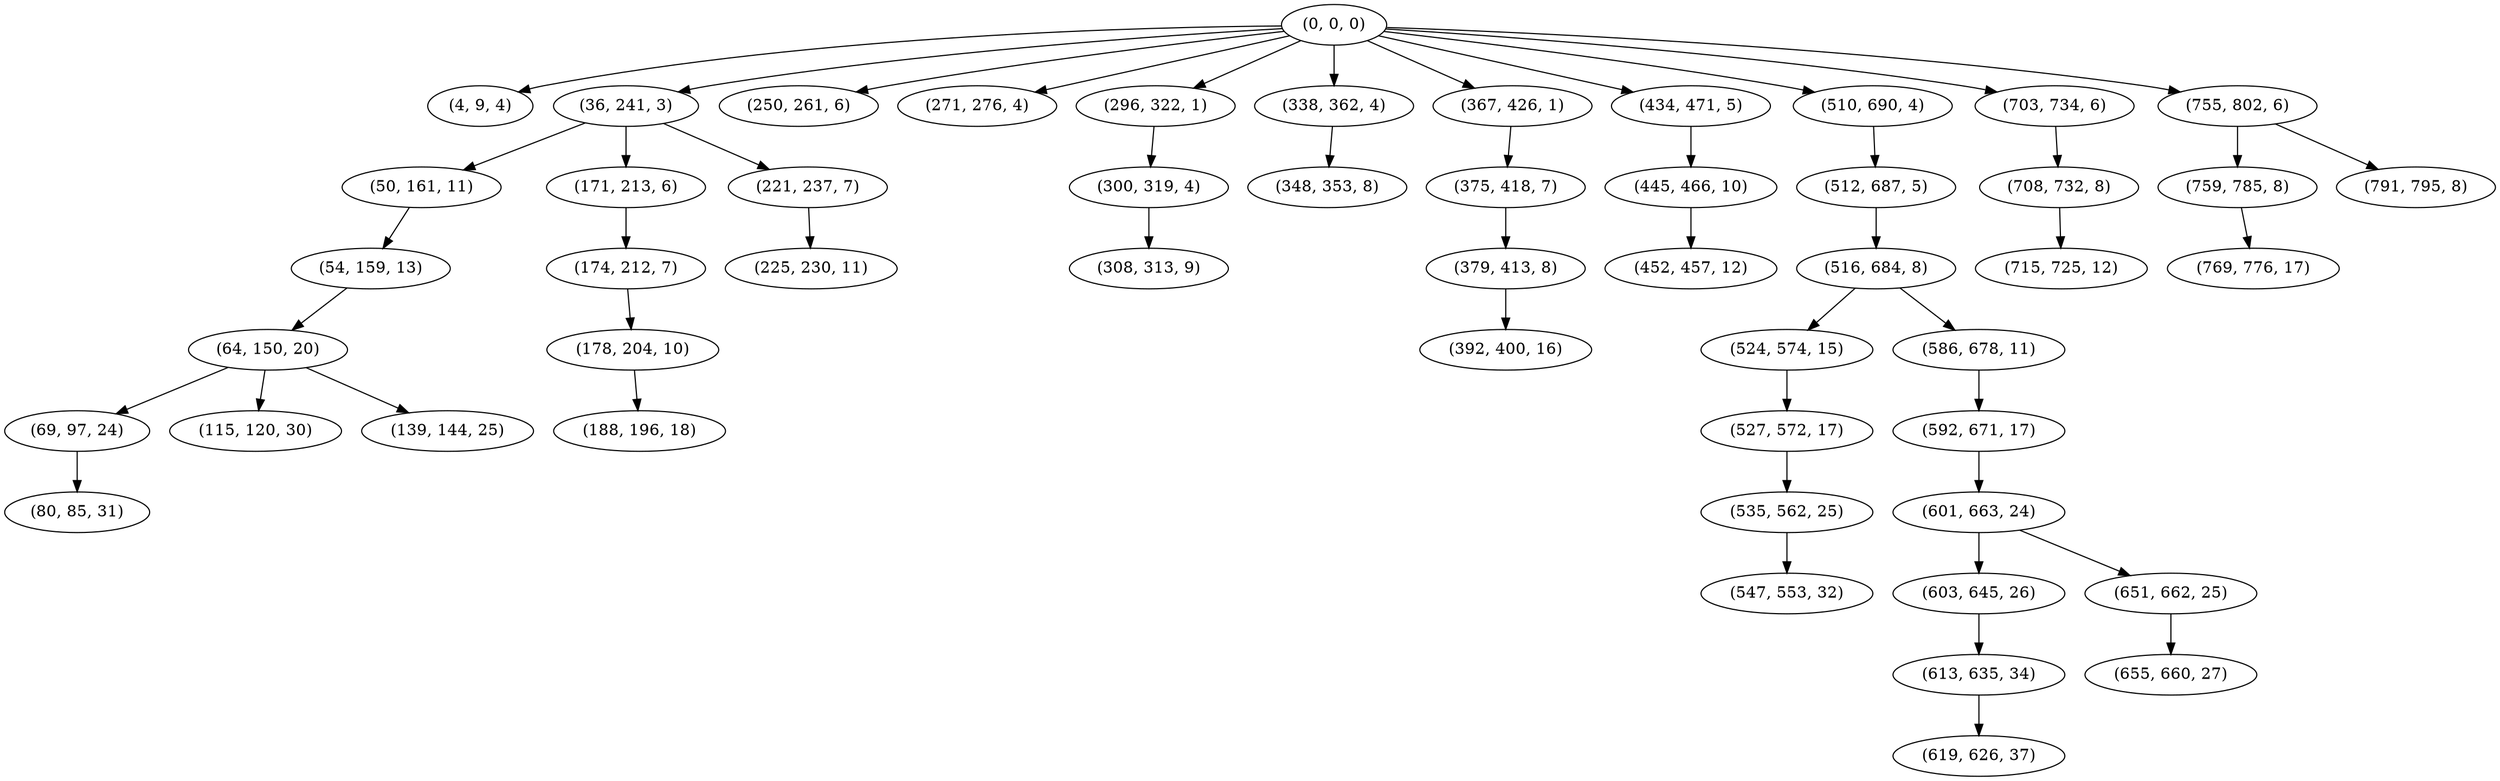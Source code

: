 digraph tree {
    "(0, 0, 0)";
    "(4, 9, 4)";
    "(36, 241, 3)";
    "(50, 161, 11)";
    "(54, 159, 13)";
    "(64, 150, 20)";
    "(69, 97, 24)";
    "(80, 85, 31)";
    "(115, 120, 30)";
    "(139, 144, 25)";
    "(171, 213, 6)";
    "(174, 212, 7)";
    "(178, 204, 10)";
    "(188, 196, 18)";
    "(221, 237, 7)";
    "(225, 230, 11)";
    "(250, 261, 6)";
    "(271, 276, 4)";
    "(296, 322, 1)";
    "(300, 319, 4)";
    "(308, 313, 9)";
    "(338, 362, 4)";
    "(348, 353, 8)";
    "(367, 426, 1)";
    "(375, 418, 7)";
    "(379, 413, 8)";
    "(392, 400, 16)";
    "(434, 471, 5)";
    "(445, 466, 10)";
    "(452, 457, 12)";
    "(510, 690, 4)";
    "(512, 687, 5)";
    "(516, 684, 8)";
    "(524, 574, 15)";
    "(527, 572, 17)";
    "(535, 562, 25)";
    "(547, 553, 32)";
    "(586, 678, 11)";
    "(592, 671, 17)";
    "(601, 663, 24)";
    "(603, 645, 26)";
    "(613, 635, 34)";
    "(619, 626, 37)";
    "(651, 662, 25)";
    "(655, 660, 27)";
    "(703, 734, 6)";
    "(708, 732, 8)";
    "(715, 725, 12)";
    "(755, 802, 6)";
    "(759, 785, 8)";
    "(769, 776, 17)";
    "(791, 795, 8)";
    "(0, 0, 0)" -> "(4, 9, 4)";
    "(0, 0, 0)" -> "(36, 241, 3)";
    "(0, 0, 0)" -> "(250, 261, 6)";
    "(0, 0, 0)" -> "(271, 276, 4)";
    "(0, 0, 0)" -> "(296, 322, 1)";
    "(0, 0, 0)" -> "(338, 362, 4)";
    "(0, 0, 0)" -> "(367, 426, 1)";
    "(0, 0, 0)" -> "(434, 471, 5)";
    "(0, 0, 0)" -> "(510, 690, 4)";
    "(0, 0, 0)" -> "(703, 734, 6)";
    "(0, 0, 0)" -> "(755, 802, 6)";
    "(36, 241, 3)" -> "(50, 161, 11)";
    "(36, 241, 3)" -> "(171, 213, 6)";
    "(36, 241, 3)" -> "(221, 237, 7)";
    "(50, 161, 11)" -> "(54, 159, 13)";
    "(54, 159, 13)" -> "(64, 150, 20)";
    "(64, 150, 20)" -> "(69, 97, 24)";
    "(64, 150, 20)" -> "(115, 120, 30)";
    "(64, 150, 20)" -> "(139, 144, 25)";
    "(69, 97, 24)" -> "(80, 85, 31)";
    "(171, 213, 6)" -> "(174, 212, 7)";
    "(174, 212, 7)" -> "(178, 204, 10)";
    "(178, 204, 10)" -> "(188, 196, 18)";
    "(221, 237, 7)" -> "(225, 230, 11)";
    "(296, 322, 1)" -> "(300, 319, 4)";
    "(300, 319, 4)" -> "(308, 313, 9)";
    "(338, 362, 4)" -> "(348, 353, 8)";
    "(367, 426, 1)" -> "(375, 418, 7)";
    "(375, 418, 7)" -> "(379, 413, 8)";
    "(379, 413, 8)" -> "(392, 400, 16)";
    "(434, 471, 5)" -> "(445, 466, 10)";
    "(445, 466, 10)" -> "(452, 457, 12)";
    "(510, 690, 4)" -> "(512, 687, 5)";
    "(512, 687, 5)" -> "(516, 684, 8)";
    "(516, 684, 8)" -> "(524, 574, 15)";
    "(516, 684, 8)" -> "(586, 678, 11)";
    "(524, 574, 15)" -> "(527, 572, 17)";
    "(527, 572, 17)" -> "(535, 562, 25)";
    "(535, 562, 25)" -> "(547, 553, 32)";
    "(586, 678, 11)" -> "(592, 671, 17)";
    "(592, 671, 17)" -> "(601, 663, 24)";
    "(601, 663, 24)" -> "(603, 645, 26)";
    "(601, 663, 24)" -> "(651, 662, 25)";
    "(603, 645, 26)" -> "(613, 635, 34)";
    "(613, 635, 34)" -> "(619, 626, 37)";
    "(651, 662, 25)" -> "(655, 660, 27)";
    "(703, 734, 6)" -> "(708, 732, 8)";
    "(708, 732, 8)" -> "(715, 725, 12)";
    "(755, 802, 6)" -> "(759, 785, 8)";
    "(755, 802, 6)" -> "(791, 795, 8)";
    "(759, 785, 8)" -> "(769, 776, 17)";
}

